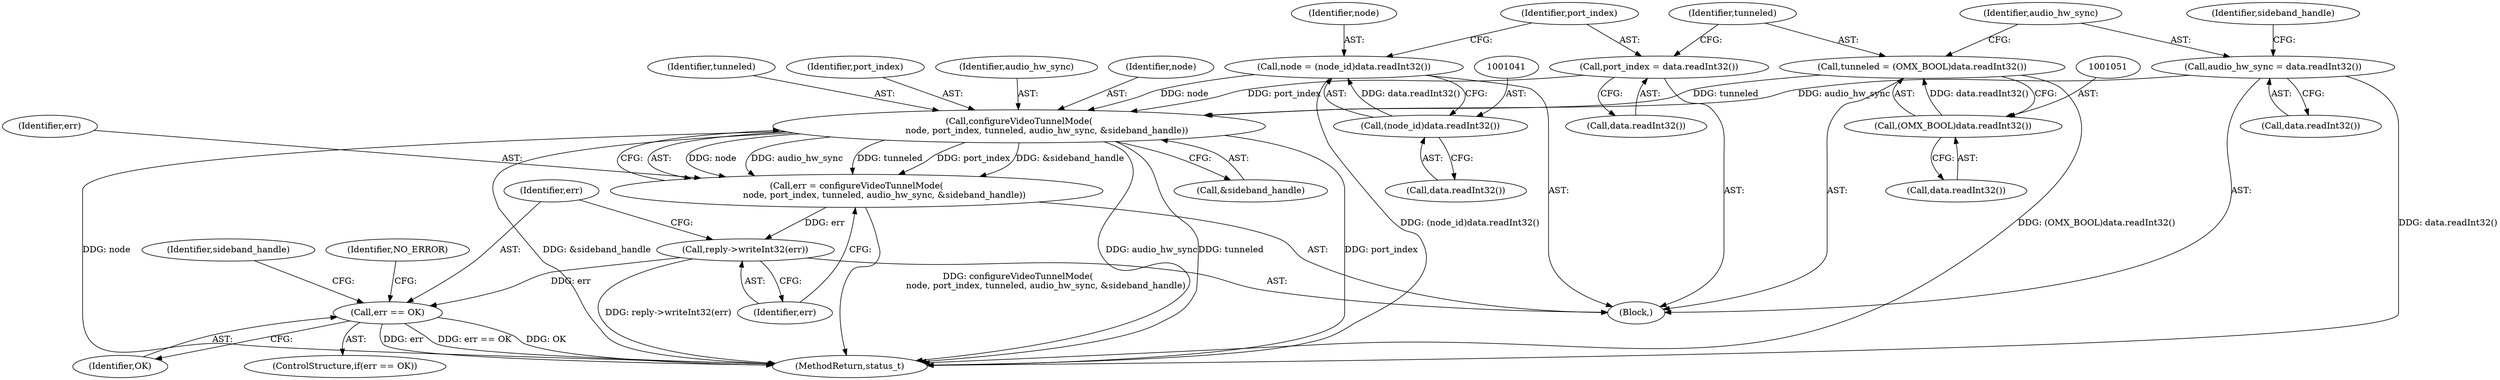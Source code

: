 digraph "0_Android_0bb5ced60304da7f61478ffd359e7ba65d72f181@pointer" {
"1001064" [label="(Call,configureVideoTunnelMode(\n                    node, port_index, tunneled, audio_hw_sync, &sideband_handle))"];
"1001038" [label="(Call,node = (node_id)data.readInt32())"];
"1001040" [label="(Call,(node_id)data.readInt32())"];
"1001044" [label="(Call,port_index = data.readInt32())"];
"1001048" [label="(Call,tunneled = (OMX_BOOL)data.readInt32())"];
"1001050" [label="(Call,(OMX_BOOL)data.readInt32())"];
"1001054" [label="(Call,audio_hw_sync = data.readInt32())"];
"1001062" [label="(Call,err = configureVideoTunnelMode(\n                    node, port_index, tunneled, audio_hw_sync, &sideband_handle))"];
"1001071" [label="(Call,reply->writeInt32(err))"];
"1001074" [label="(Call,err == OK)"];
"1001065" [label="(Identifier,node)"];
"1001062" [label="(Call,err = configureVideoTunnelMode(\n                    node, port_index, tunneled, audio_hw_sync, &sideband_handle))"];
"1001059" [label="(Identifier,sideband_handle)"];
"1001081" [label="(Identifier,NO_ERROR)"];
"1001071" [label="(Call,reply->writeInt32(err))"];
"1001032" [label="(Block,)"];
"1001040" [label="(Call,(node_id)data.readInt32())"];
"1001050" [label="(Call,(OMX_BOOL)data.readInt32())"];
"1001067" [label="(Identifier,tunneled)"];
"1001055" [label="(Identifier,audio_hw_sync)"];
"1001072" [label="(Identifier,err)"];
"1001073" [label="(ControlStructure,if(err == OK))"];
"1001064" [label="(Call,configureVideoTunnelMode(\n                    node, port_index, tunneled, audio_hw_sync, &sideband_handle))"];
"1001045" [label="(Identifier,port_index)"];
"1001052" [label="(Call,data.readInt32())"];
"1001069" [label="(Call,&sideband_handle)"];
"1001075" [label="(Identifier,err)"];
"1001049" [label="(Identifier,tunneled)"];
"1001074" [label="(Call,err == OK)"];
"1001039" [label="(Identifier,node)"];
"1001076" [label="(Identifier,OK)"];
"1001066" [label="(Identifier,port_index)"];
"1001038" [label="(Call,node = (node_id)data.readInt32())"];
"1001056" [label="(Call,data.readInt32())"];
"1001048" [label="(Call,tunneled = (OMX_BOOL)data.readInt32())"];
"1001079" [label="(Identifier,sideband_handle)"];
"1001063" [label="(Identifier,err)"];
"1001068" [label="(Identifier,audio_hw_sync)"];
"1001054" [label="(Call,audio_hw_sync = data.readInt32())"];
"1001044" [label="(Call,port_index = data.readInt32())"];
"1001042" [label="(Call,data.readInt32())"];
"1001046" [label="(Call,data.readInt32())"];
"1001353" [label="(MethodReturn,status_t)"];
"1001064" -> "1001062"  [label="AST: "];
"1001064" -> "1001069"  [label="CFG: "];
"1001065" -> "1001064"  [label="AST: "];
"1001066" -> "1001064"  [label="AST: "];
"1001067" -> "1001064"  [label="AST: "];
"1001068" -> "1001064"  [label="AST: "];
"1001069" -> "1001064"  [label="AST: "];
"1001062" -> "1001064"  [label="CFG: "];
"1001064" -> "1001353"  [label="DDG: port_index"];
"1001064" -> "1001353"  [label="DDG: node"];
"1001064" -> "1001353"  [label="DDG: &sideband_handle"];
"1001064" -> "1001353"  [label="DDG: audio_hw_sync"];
"1001064" -> "1001353"  [label="DDG: tunneled"];
"1001064" -> "1001062"  [label="DDG: node"];
"1001064" -> "1001062"  [label="DDG: audio_hw_sync"];
"1001064" -> "1001062"  [label="DDG: tunneled"];
"1001064" -> "1001062"  [label="DDG: port_index"];
"1001064" -> "1001062"  [label="DDG: &sideband_handle"];
"1001038" -> "1001064"  [label="DDG: node"];
"1001044" -> "1001064"  [label="DDG: port_index"];
"1001048" -> "1001064"  [label="DDG: tunneled"];
"1001054" -> "1001064"  [label="DDG: audio_hw_sync"];
"1001038" -> "1001032"  [label="AST: "];
"1001038" -> "1001040"  [label="CFG: "];
"1001039" -> "1001038"  [label="AST: "];
"1001040" -> "1001038"  [label="AST: "];
"1001045" -> "1001038"  [label="CFG: "];
"1001038" -> "1001353"  [label="DDG: (node_id)data.readInt32()"];
"1001040" -> "1001038"  [label="DDG: data.readInt32()"];
"1001040" -> "1001042"  [label="CFG: "];
"1001041" -> "1001040"  [label="AST: "];
"1001042" -> "1001040"  [label="AST: "];
"1001044" -> "1001032"  [label="AST: "];
"1001044" -> "1001046"  [label="CFG: "];
"1001045" -> "1001044"  [label="AST: "];
"1001046" -> "1001044"  [label="AST: "];
"1001049" -> "1001044"  [label="CFG: "];
"1001048" -> "1001032"  [label="AST: "];
"1001048" -> "1001050"  [label="CFG: "];
"1001049" -> "1001048"  [label="AST: "];
"1001050" -> "1001048"  [label="AST: "];
"1001055" -> "1001048"  [label="CFG: "];
"1001048" -> "1001353"  [label="DDG: (OMX_BOOL)data.readInt32()"];
"1001050" -> "1001048"  [label="DDG: data.readInt32()"];
"1001050" -> "1001052"  [label="CFG: "];
"1001051" -> "1001050"  [label="AST: "];
"1001052" -> "1001050"  [label="AST: "];
"1001054" -> "1001032"  [label="AST: "];
"1001054" -> "1001056"  [label="CFG: "];
"1001055" -> "1001054"  [label="AST: "];
"1001056" -> "1001054"  [label="AST: "];
"1001059" -> "1001054"  [label="CFG: "];
"1001054" -> "1001353"  [label="DDG: data.readInt32()"];
"1001062" -> "1001032"  [label="AST: "];
"1001063" -> "1001062"  [label="AST: "];
"1001072" -> "1001062"  [label="CFG: "];
"1001062" -> "1001353"  [label="DDG: configureVideoTunnelMode(\n                    node, port_index, tunneled, audio_hw_sync, &sideband_handle)"];
"1001062" -> "1001071"  [label="DDG: err"];
"1001071" -> "1001032"  [label="AST: "];
"1001071" -> "1001072"  [label="CFG: "];
"1001072" -> "1001071"  [label="AST: "];
"1001075" -> "1001071"  [label="CFG: "];
"1001071" -> "1001353"  [label="DDG: reply->writeInt32(err)"];
"1001071" -> "1001074"  [label="DDG: err"];
"1001074" -> "1001073"  [label="AST: "];
"1001074" -> "1001076"  [label="CFG: "];
"1001075" -> "1001074"  [label="AST: "];
"1001076" -> "1001074"  [label="AST: "];
"1001079" -> "1001074"  [label="CFG: "];
"1001081" -> "1001074"  [label="CFG: "];
"1001074" -> "1001353"  [label="DDG: err"];
"1001074" -> "1001353"  [label="DDG: err == OK"];
"1001074" -> "1001353"  [label="DDG: OK"];
}
